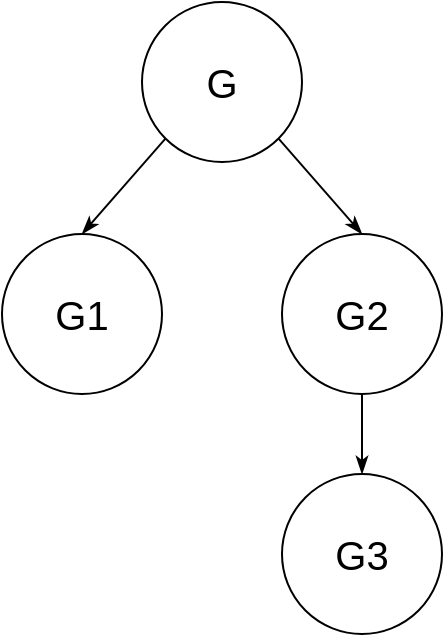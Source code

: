 <mxfile version="12.9.2" type="device"><diagram id="p30kF6XqpRPl01Zw7Wrr" name="Page-1"><mxGraphModel dx="865" dy="479" grid="1" gridSize="10" guides="1" tooltips="1" connect="1" arrows="1" fold="1" page="1" pageScale="1" pageWidth="850" pageHeight="1100" math="0" shadow="0"><root><mxCell id="0"/><mxCell id="1" parent="0"/><mxCell id="2sYL9Y1XCseWsi4DSj8y-36" style="edgeStyle=none;rounded=0;orthogonalLoop=1;jettySize=auto;html=1;exitX=0;exitY=1;exitDx=0;exitDy=0;entryX=0.5;entryY=0;entryDx=0;entryDy=0;endArrow=classicThin;endFill=1;fontSize=20;" edge="1" parent="1" source="2sYL9Y1XCseWsi4DSj8y-31" target="2sYL9Y1XCseWsi4DSj8y-32"><mxGeometry relative="1" as="geometry"/></mxCell><mxCell id="2sYL9Y1XCseWsi4DSj8y-37" style="edgeStyle=none;rounded=0;orthogonalLoop=1;jettySize=auto;html=1;exitX=1;exitY=1;exitDx=0;exitDy=0;entryX=0.5;entryY=0;entryDx=0;entryDy=0;endArrow=classicThin;endFill=1;fontSize=20;" edge="1" parent="1" source="2sYL9Y1XCseWsi4DSj8y-31" target="2sYL9Y1XCseWsi4DSj8y-33"><mxGeometry relative="1" as="geometry"/></mxCell><mxCell id="2sYL9Y1XCseWsi4DSj8y-31" value="G" style="ellipse;whiteSpace=wrap;html=1;aspect=fixed;fontSize=20;" vertex="1" parent="1"><mxGeometry x="620" y="124" width="80" height="80" as="geometry"/></mxCell><mxCell id="2sYL9Y1XCseWsi4DSj8y-32" value="G1" style="ellipse;whiteSpace=wrap;html=1;aspect=fixed;fontSize=20;" vertex="1" parent="1"><mxGeometry x="550" y="240" width="80" height="80" as="geometry"/></mxCell><mxCell id="2sYL9Y1XCseWsi4DSj8y-38" style="edgeStyle=none;rounded=0;orthogonalLoop=1;jettySize=auto;html=1;exitX=0.5;exitY=1;exitDx=0;exitDy=0;entryX=0.5;entryY=0;entryDx=0;entryDy=0;endArrow=classicThin;endFill=1;fontSize=20;" edge="1" parent="1" source="2sYL9Y1XCseWsi4DSj8y-33" target="2sYL9Y1XCseWsi4DSj8y-34"><mxGeometry relative="1" as="geometry"/></mxCell><mxCell id="2sYL9Y1XCseWsi4DSj8y-33" value="G2" style="ellipse;whiteSpace=wrap;html=1;aspect=fixed;fontSize=20;" vertex="1" parent="1"><mxGeometry x="690" y="240" width="80" height="80" as="geometry"/></mxCell><mxCell id="2sYL9Y1XCseWsi4DSj8y-34" value="G3" style="ellipse;whiteSpace=wrap;html=1;aspect=fixed;fontSize=20;" vertex="1" parent="1"><mxGeometry x="690" y="360" width="80" height="80" as="geometry"/></mxCell></root></mxGraphModel></diagram></mxfile>